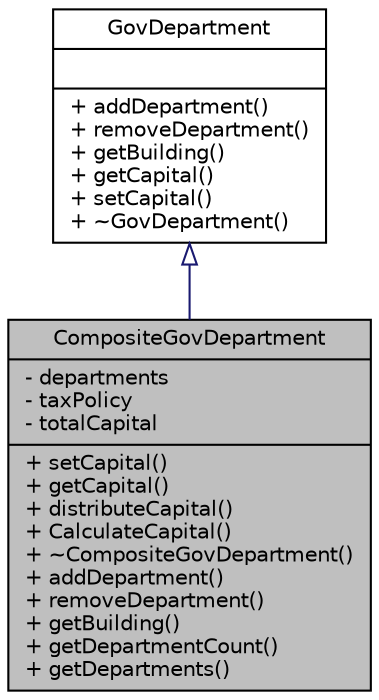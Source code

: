 digraph "CompositeGovDepartment"
{
 // LATEX_PDF_SIZE
  edge [fontname="Helvetica",fontsize="10",labelfontname="Helvetica",labelfontsize="10"];
  node [fontname="Helvetica",fontsize="10",shape=record];
  Node1 [label="{CompositeGovDepartment\n|- departments\l- taxPolicy\l- totalCapital\l|+ setCapital()\l+ getCapital()\l+ distributeCapital()\l+ CalculateCapital()\l+ ~CompositeGovDepartment()\l+ addDepartment()\l+ removeDepartment()\l+ getBuilding()\l+ getDepartmentCount()\l+ getDepartments()\l}",height=0.2,width=0.4,color="black", fillcolor="grey75", style="filled", fontcolor="black",tooltip="A composite class that manages multiple government departments."];
  Node2 -> Node1 [dir="back",color="midnightblue",fontsize="10",style="solid",arrowtail="onormal",fontname="Helvetica"];
  Node2 [label="{GovDepartment\n||+ addDepartment()\l+ removeDepartment()\l+ getBuilding()\l+ getCapital()\l+ setCapital()\l+ ~GovDepartment()\l}",height=0.2,width=0.4,color="black", fillcolor="white", style="filled",URL="$classGovDepartment.html",tooltip="Abstract base class representing a government department."];
}
